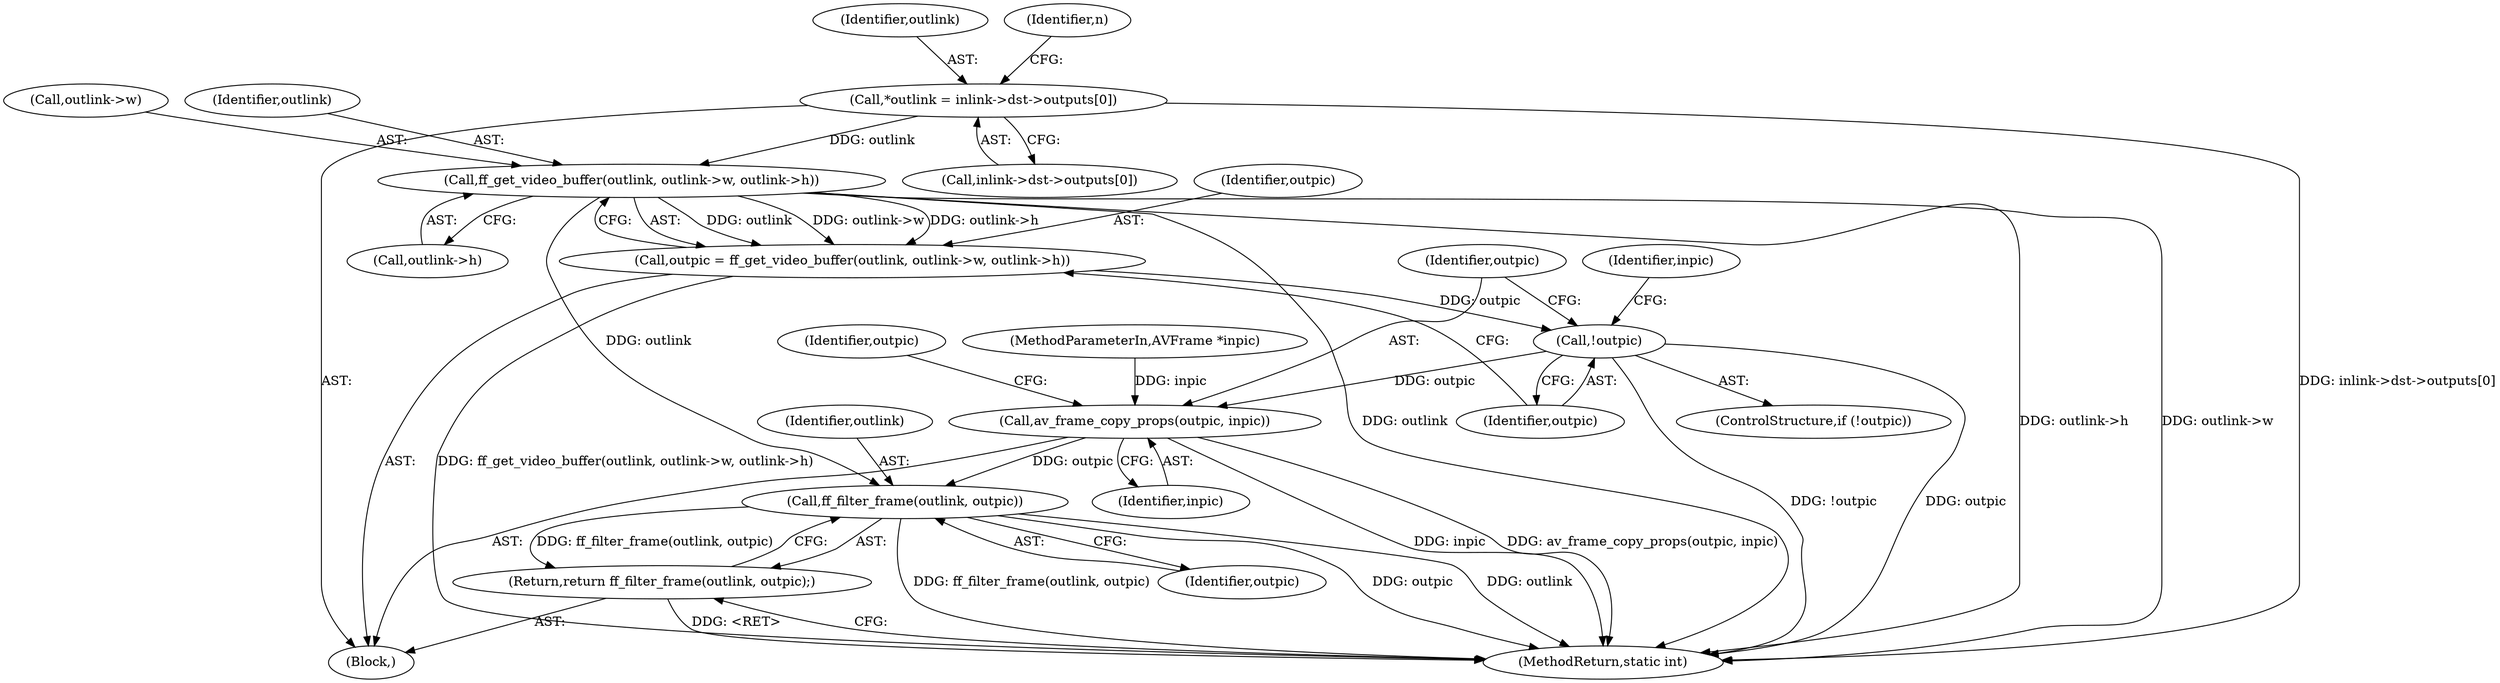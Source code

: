 digraph "0_FFmpeg_e43a0a232dbf6d3c161823c2e07c52e76227a1bc_5@array" {
"1000130" [label="(Call,*outlink = inlink->dst->outputs[0])"];
"1000217" [label="(Call,ff_get_video_buffer(outlink, outlink->w, outlink->h))"];
"1000215" [label="(Call,outpic = ff_get_video_buffer(outlink, outlink->w, outlink->h))"];
"1000226" [label="(Call,!outpic)"];
"1000235" [label="(Call,av_frame_copy_props(outpic, inpic))"];
"1001156" [label="(Call,ff_filter_frame(outlink, outpic))"];
"1001155" [label="(Return,return ff_filter_frame(outlink, outpic);)"];
"1001159" [label="(MethodReturn,static int)"];
"1000130" [label="(Call,*outlink = inlink->dst->outputs[0])"];
"1000215" [label="(Call,outpic = ff_get_video_buffer(outlink, outlink->w, outlink->h))"];
"1000222" [label="(Call,outlink->h)"];
"1000225" [label="(ControlStructure,if (!outpic))"];
"1000120" [label="(Block,)"];
"1001156" [label="(Call,ff_filter_frame(outlink, outpic))"];
"1000219" [label="(Call,outlink->w)"];
"1001158" [label="(Identifier,outpic)"];
"1000119" [label="(MethodParameterIn,AVFrame *inpic)"];
"1000216" [label="(Identifier,outpic)"];
"1000237" [label="(Identifier,inpic)"];
"1000217" [label="(Call,ff_get_video_buffer(outlink, outlink->w, outlink->h))"];
"1000240" [label="(Identifier,outpic)"];
"1000131" [label="(Identifier,outlink)"];
"1001155" [label="(Return,return ff_filter_frame(outlink, outpic);)"];
"1000235" [label="(Call,av_frame_copy_props(outpic, inpic))"];
"1000226" [label="(Call,!outpic)"];
"1000132" [label="(Call,inlink->dst->outputs[0])"];
"1000231" [label="(Identifier,inpic)"];
"1000173" [label="(Identifier,n)"];
"1000218" [label="(Identifier,outlink)"];
"1001157" [label="(Identifier,outlink)"];
"1000236" [label="(Identifier,outpic)"];
"1000227" [label="(Identifier,outpic)"];
"1000130" -> "1000120"  [label="AST: "];
"1000130" -> "1000132"  [label="CFG: "];
"1000131" -> "1000130"  [label="AST: "];
"1000132" -> "1000130"  [label="AST: "];
"1000173" -> "1000130"  [label="CFG: "];
"1000130" -> "1001159"  [label="DDG: inlink->dst->outputs[0]"];
"1000130" -> "1000217"  [label="DDG: outlink"];
"1000217" -> "1000215"  [label="AST: "];
"1000217" -> "1000222"  [label="CFG: "];
"1000218" -> "1000217"  [label="AST: "];
"1000219" -> "1000217"  [label="AST: "];
"1000222" -> "1000217"  [label="AST: "];
"1000215" -> "1000217"  [label="CFG: "];
"1000217" -> "1001159"  [label="DDG: outlink->w"];
"1000217" -> "1001159"  [label="DDG: outlink"];
"1000217" -> "1001159"  [label="DDG: outlink->h"];
"1000217" -> "1000215"  [label="DDG: outlink"];
"1000217" -> "1000215"  [label="DDG: outlink->w"];
"1000217" -> "1000215"  [label="DDG: outlink->h"];
"1000217" -> "1001156"  [label="DDG: outlink"];
"1000215" -> "1000120"  [label="AST: "];
"1000216" -> "1000215"  [label="AST: "];
"1000227" -> "1000215"  [label="CFG: "];
"1000215" -> "1001159"  [label="DDG: ff_get_video_buffer(outlink, outlink->w, outlink->h)"];
"1000215" -> "1000226"  [label="DDG: outpic"];
"1000226" -> "1000225"  [label="AST: "];
"1000226" -> "1000227"  [label="CFG: "];
"1000227" -> "1000226"  [label="AST: "];
"1000231" -> "1000226"  [label="CFG: "];
"1000236" -> "1000226"  [label="CFG: "];
"1000226" -> "1001159"  [label="DDG: outpic"];
"1000226" -> "1001159"  [label="DDG: !outpic"];
"1000226" -> "1000235"  [label="DDG: outpic"];
"1000235" -> "1000120"  [label="AST: "];
"1000235" -> "1000237"  [label="CFG: "];
"1000236" -> "1000235"  [label="AST: "];
"1000237" -> "1000235"  [label="AST: "];
"1000240" -> "1000235"  [label="CFG: "];
"1000235" -> "1001159"  [label="DDG: inpic"];
"1000235" -> "1001159"  [label="DDG: av_frame_copy_props(outpic, inpic)"];
"1000119" -> "1000235"  [label="DDG: inpic"];
"1000235" -> "1001156"  [label="DDG: outpic"];
"1001156" -> "1001155"  [label="AST: "];
"1001156" -> "1001158"  [label="CFG: "];
"1001157" -> "1001156"  [label="AST: "];
"1001158" -> "1001156"  [label="AST: "];
"1001155" -> "1001156"  [label="CFG: "];
"1001156" -> "1001159"  [label="DDG: ff_filter_frame(outlink, outpic)"];
"1001156" -> "1001159"  [label="DDG: outpic"];
"1001156" -> "1001159"  [label="DDG: outlink"];
"1001156" -> "1001155"  [label="DDG: ff_filter_frame(outlink, outpic)"];
"1001155" -> "1000120"  [label="AST: "];
"1001159" -> "1001155"  [label="CFG: "];
"1001155" -> "1001159"  [label="DDG: <RET>"];
}
